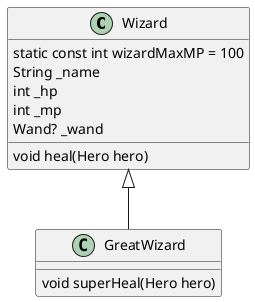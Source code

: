 @startuml
'https://plantuml.com/class-diagram

class Wizard {
    static const int wizardMaxMP = 100
    String _name
    int _hp
    int _mp
    Wand? _wand
    void heal(Hero hero)
}

class GreatWizard extends Wizard {
    void superHeal(Hero hero)
}

@enduml